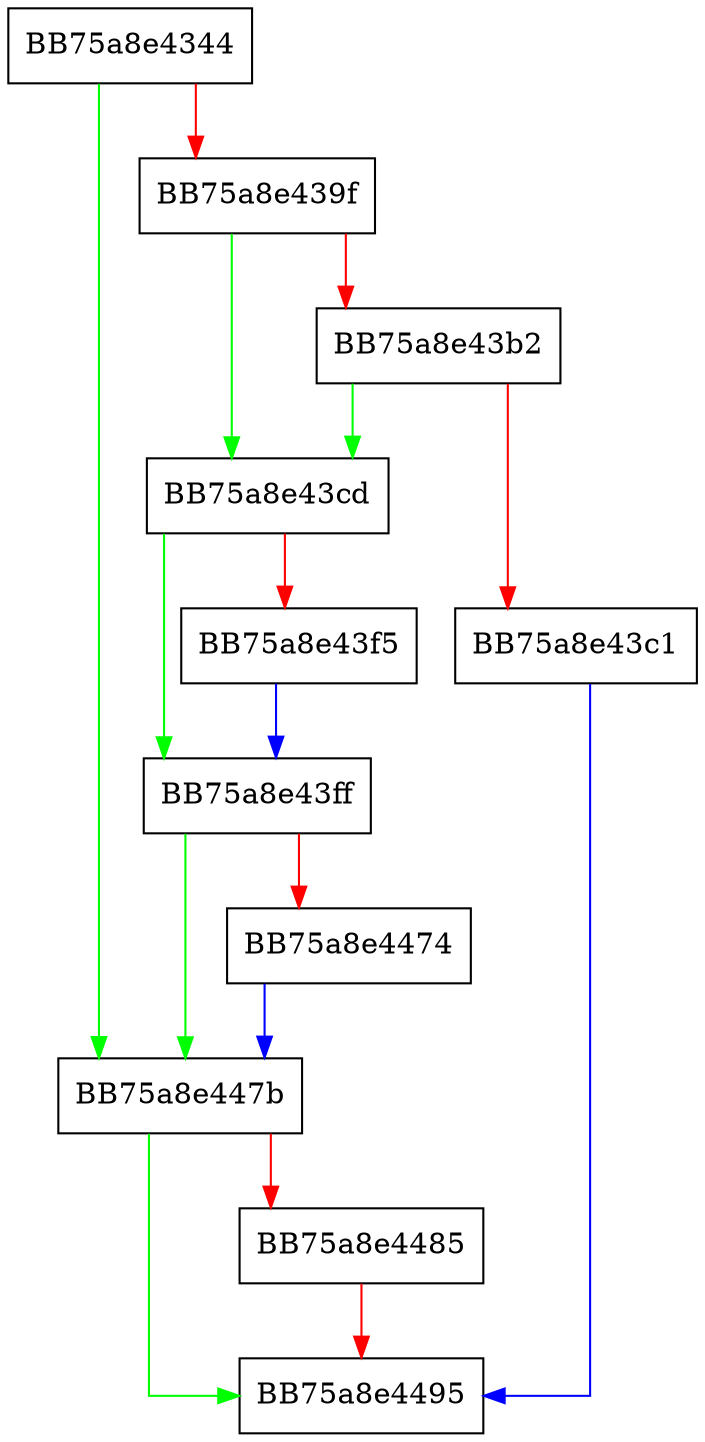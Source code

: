 digraph allocate {
  node [shape="box"];
  graph [splines=ortho];
  BB75a8e4344 -> BB75a8e447b [color="green"];
  BB75a8e4344 -> BB75a8e439f [color="red"];
  BB75a8e439f -> BB75a8e43cd [color="green"];
  BB75a8e439f -> BB75a8e43b2 [color="red"];
  BB75a8e43b2 -> BB75a8e43cd [color="green"];
  BB75a8e43b2 -> BB75a8e43c1 [color="red"];
  BB75a8e43c1 -> BB75a8e4495 [color="blue"];
  BB75a8e43cd -> BB75a8e43ff [color="green"];
  BB75a8e43cd -> BB75a8e43f5 [color="red"];
  BB75a8e43f5 -> BB75a8e43ff [color="blue"];
  BB75a8e43ff -> BB75a8e447b [color="green"];
  BB75a8e43ff -> BB75a8e4474 [color="red"];
  BB75a8e4474 -> BB75a8e447b [color="blue"];
  BB75a8e447b -> BB75a8e4495 [color="green"];
  BB75a8e447b -> BB75a8e4485 [color="red"];
  BB75a8e4485 -> BB75a8e4495 [color="red"];
}